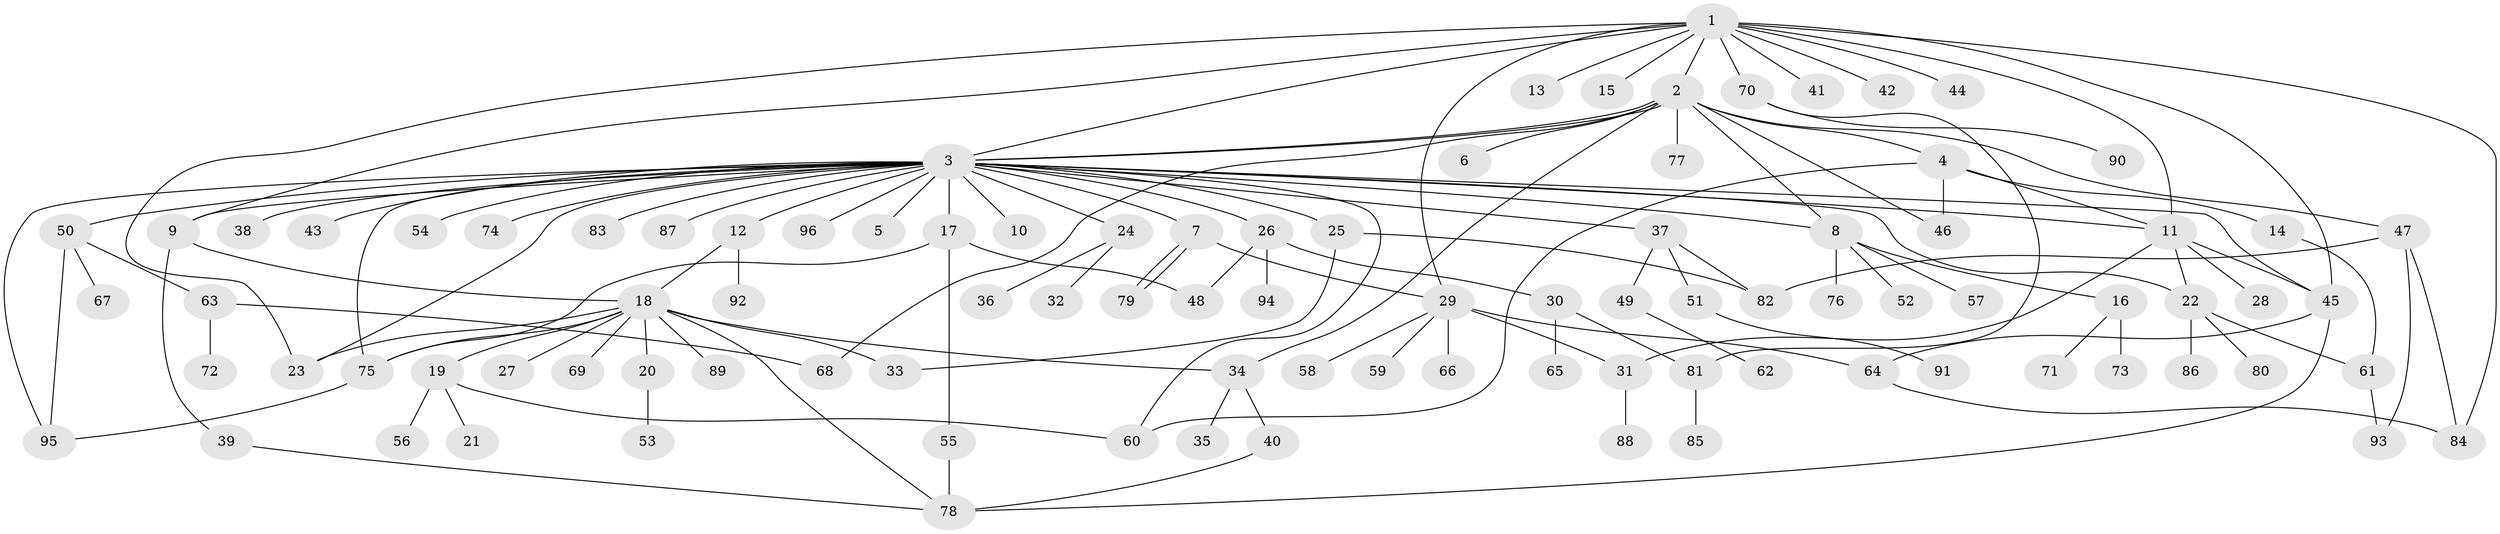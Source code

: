 // Generated by graph-tools (version 1.1) at 2025/47/03/09/25 04:47:21]
// undirected, 96 vertices, 133 edges
graph export_dot {
graph [start="1"]
  node [color=gray90,style=filled];
  1;
  2;
  3;
  4;
  5;
  6;
  7;
  8;
  9;
  10;
  11;
  12;
  13;
  14;
  15;
  16;
  17;
  18;
  19;
  20;
  21;
  22;
  23;
  24;
  25;
  26;
  27;
  28;
  29;
  30;
  31;
  32;
  33;
  34;
  35;
  36;
  37;
  38;
  39;
  40;
  41;
  42;
  43;
  44;
  45;
  46;
  47;
  48;
  49;
  50;
  51;
  52;
  53;
  54;
  55;
  56;
  57;
  58;
  59;
  60;
  61;
  62;
  63;
  64;
  65;
  66;
  67;
  68;
  69;
  70;
  71;
  72;
  73;
  74;
  75;
  76;
  77;
  78;
  79;
  80;
  81;
  82;
  83;
  84;
  85;
  86;
  87;
  88;
  89;
  90;
  91;
  92;
  93;
  94;
  95;
  96;
  1 -- 2;
  1 -- 3;
  1 -- 9;
  1 -- 11;
  1 -- 13;
  1 -- 15;
  1 -- 23;
  1 -- 29;
  1 -- 41;
  1 -- 42;
  1 -- 44;
  1 -- 45;
  1 -- 70;
  1 -- 84;
  2 -- 3;
  2 -- 3;
  2 -- 4;
  2 -- 6;
  2 -- 8;
  2 -- 34;
  2 -- 46;
  2 -- 47;
  2 -- 68;
  2 -- 77;
  3 -- 5;
  3 -- 7;
  3 -- 8;
  3 -- 9;
  3 -- 10;
  3 -- 11;
  3 -- 12;
  3 -- 17;
  3 -- 22;
  3 -- 23;
  3 -- 24;
  3 -- 25;
  3 -- 26;
  3 -- 37;
  3 -- 38;
  3 -- 43;
  3 -- 45;
  3 -- 50;
  3 -- 54;
  3 -- 60;
  3 -- 74;
  3 -- 75;
  3 -- 83;
  3 -- 87;
  3 -- 95;
  3 -- 96;
  4 -- 11;
  4 -- 14;
  4 -- 46;
  4 -- 60;
  7 -- 29;
  7 -- 79;
  7 -- 79;
  8 -- 16;
  8 -- 52;
  8 -- 57;
  8 -- 76;
  9 -- 18;
  9 -- 39;
  11 -- 22;
  11 -- 28;
  11 -- 31;
  11 -- 45;
  12 -- 18;
  12 -- 92;
  14 -- 61;
  16 -- 71;
  16 -- 73;
  17 -- 48;
  17 -- 55;
  17 -- 75;
  18 -- 19;
  18 -- 20;
  18 -- 23;
  18 -- 27;
  18 -- 33;
  18 -- 34;
  18 -- 69;
  18 -- 75;
  18 -- 78;
  18 -- 89;
  19 -- 21;
  19 -- 56;
  19 -- 60;
  20 -- 53;
  22 -- 61;
  22 -- 80;
  22 -- 86;
  24 -- 32;
  24 -- 36;
  25 -- 33;
  25 -- 82;
  26 -- 30;
  26 -- 48;
  26 -- 94;
  29 -- 31;
  29 -- 58;
  29 -- 59;
  29 -- 64;
  29 -- 66;
  30 -- 65;
  30 -- 81;
  31 -- 88;
  34 -- 35;
  34 -- 40;
  37 -- 49;
  37 -- 51;
  37 -- 82;
  39 -- 78;
  40 -- 78;
  45 -- 64;
  45 -- 78;
  47 -- 82;
  47 -- 84;
  47 -- 93;
  49 -- 62;
  50 -- 63;
  50 -- 67;
  50 -- 95;
  51 -- 91;
  55 -- 78;
  61 -- 93;
  63 -- 68;
  63 -- 72;
  64 -- 84;
  70 -- 81;
  70 -- 90;
  75 -- 95;
  81 -- 85;
}
